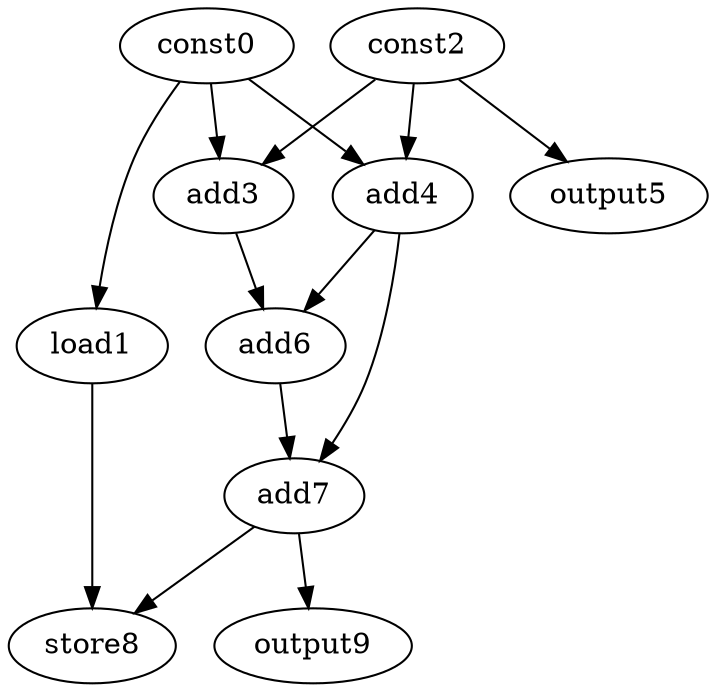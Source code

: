 digraph G { 
const0[opcode=const]; 
load1[opcode=load]; 
const2[opcode=const]; 
add3[opcode=add]; 
add4[opcode=add]; 
output5[opcode=output]; 
add6[opcode=add]; 
add7[opcode=add]; 
store8[opcode=store]; 
output9[opcode=output]; 
const0->load1[operand=0];
const0->add3[operand=0];
const2->add3[operand=1];
const0->add4[operand=0];
const2->add4[operand=1];
const2->output5[operand=0];
add3->add6[operand=0];
add4->add6[operand=1];
add4->add7[operand=0];
add6->add7[operand=1];
load1->store8[operand=0];
add7->store8[operand=1];
add7->output9[operand=0];
}
